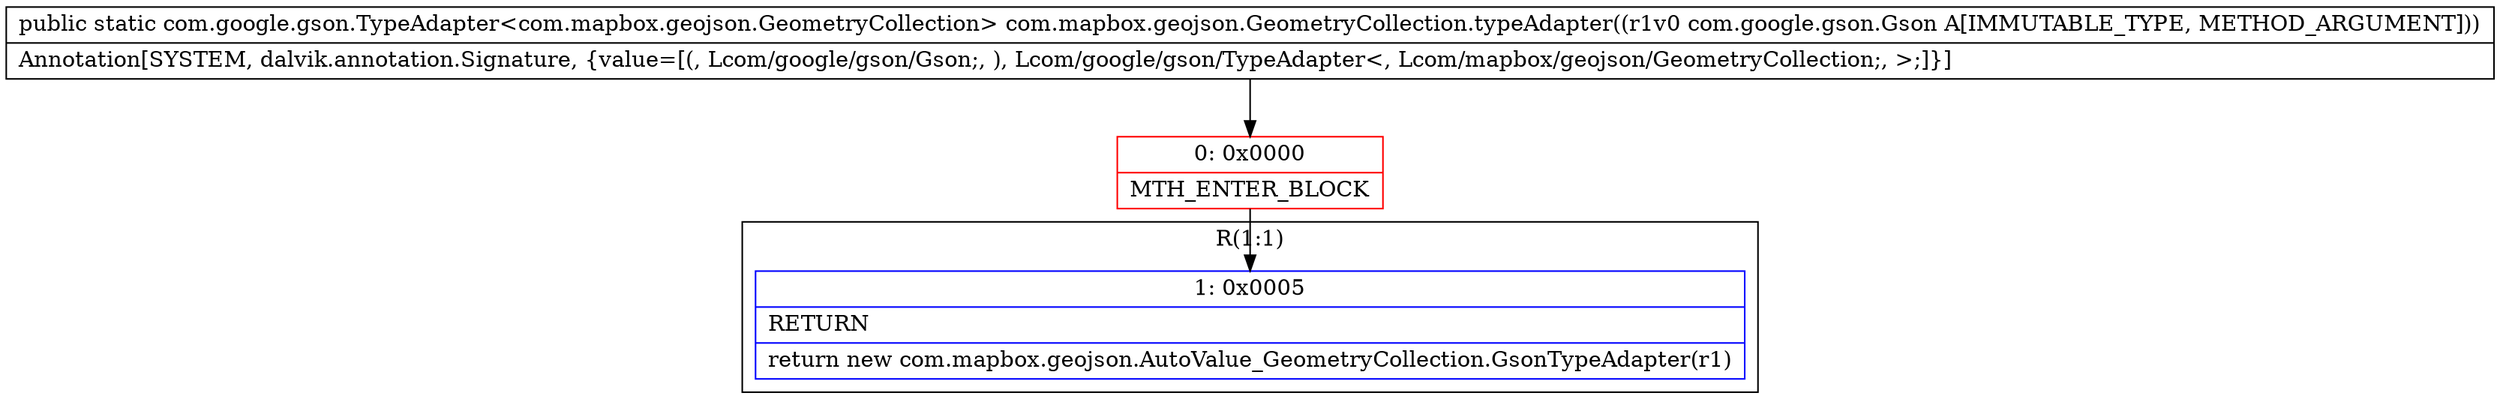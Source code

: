 digraph "CFG forcom.mapbox.geojson.GeometryCollection.typeAdapter(Lcom\/google\/gson\/Gson;)Lcom\/google\/gson\/TypeAdapter;" {
subgraph cluster_Region_1955688254 {
label = "R(1:1)";
node [shape=record,color=blue];
Node_1 [shape=record,label="{1\:\ 0x0005|RETURN\l|return new com.mapbox.geojson.AutoValue_GeometryCollection.GsonTypeAdapter(r1)\l}"];
}
Node_0 [shape=record,color=red,label="{0\:\ 0x0000|MTH_ENTER_BLOCK\l}"];
MethodNode[shape=record,label="{public static com.google.gson.TypeAdapter\<com.mapbox.geojson.GeometryCollection\> com.mapbox.geojson.GeometryCollection.typeAdapter((r1v0 com.google.gson.Gson A[IMMUTABLE_TYPE, METHOD_ARGUMENT]))  | Annotation[SYSTEM, dalvik.annotation.Signature, \{value=[(, Lcom\/google\/gson\/Gson;, ), Lcom\/google\/gson\/TypeAdapter\<, Lcom\/mapbox\/geojson\/GeometryCollection;, \>;]\}]\l}"];
MethodNode -> Node_0;
Node_0 -> Node_1;
}


